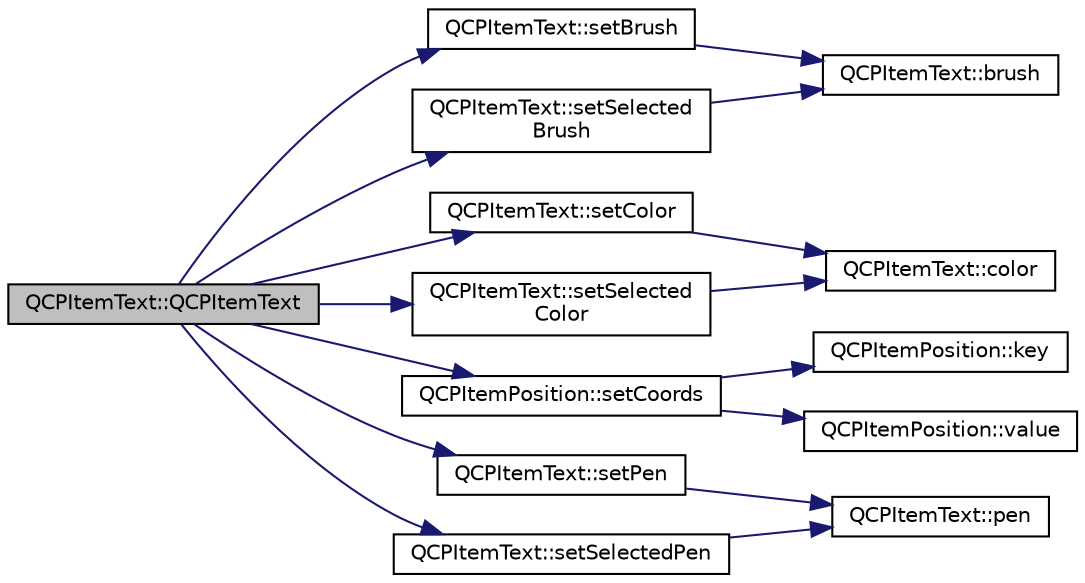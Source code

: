digraph "QCPItemText::QCPItemText"
{
 // LATEX_PDF_SIZE
  edge [fontname="Helvetica",fontsize="10",labelfontname="Helvetica",labelfontsize="10"];
  node [fontname="Helvetica",fontsize="10",shape=record];
  rankdir="LR";
  Node1 [label="QCPItemText::QCPItemText",height=0.2,width=0.4,color="black", fillcolor="grey75", style="filled", fontcolor="black",tooltip=" "];
  Node1 -> Node2 [color="midnightblue",fontsize="10",style="solid",fontname="Helvetica"];
  Node2 [label="QCPItemText::setBrush",height=0.2,width=0.4,color="black", fillcolor="white", style="filled",URL="$classQCPItemText.html#a1c7e131516df2ed8d941ef31240ded8e",tooltip=" "];
  Node2 -> Node3 [color="midnightblue",fontsize="10",style="solid",fontname="Helvetica"];
  Node3 [label="QCPItemText::brush",height=0.2,width=0.4,color="black", fillcolor="white", style="filled",URL="$classQCPItemText.html#a2600b9b419f17e2e2381f5ed8267da62",tooltip=" "];
  Node1 -> Node4 [color="midnightblue",fontsize="10",style="solid",fontname="Helvetica"];
  Node4 [label="QCPItemText::setColor",height=0.2,width=0.4,color="black", fillcolor="white", style="filled",URL="$classQCPItemText.html#aa51efc0841fe52da9eaf8aff6fc8a8b2",tooltip=" "];
  Node4 -> Node5 [color="midnightblue",fontsize="10",style="solid",fontname="Helvetica"];
  Node5 [label="QCPItemText::color",height=0.2,width=0.4,color="black", fillcolor="white", style="filled",URL="$classQCPItemText.html#a071ec7567ae4deae2262a5b861df7d54",tooltip=" "];
  Node1 -> Node6 [color="midnightblue",fontsize="10",style="solid",fontname="Helvetica"];
  Node6 [label="QCPItemPosition::setCoords",height=0.2,width=0.4,color="black", fillcolor="white", style="filled",URL="$classQCPItemPosition.html#aa988ba4e87ab684c9021017dcaba945f",tooltip=" "];
  Node6 -> Node7 [color="midnightblue",fontsize="10",style="solid",fontname="Helvetica"];
  Node7 [label="QCPItemPosition::key",height=0.2,width=0.4,color="black", fillcolor="white", style="filled",URL="$classQCPItemPosition.html#a6fc519f1b73722a8d0cff7d4d647407e",tooltip=" "];
  Node6 -> Node8 [color="midnightblue",fontsize="10",style="solid",fontname="Helvetica"];
  Node8 [label="QCPItemPosition::value",height=0.2,width=0.4,color="black", fillcolor="white", style="filled",URL="$classQCPItemPosition.html#acfcf86f840a7366a4299bff593d5d636",tooltip=" "];
  Node1 -> Node9 [color="midnightblue",fontsize="10",style="solid",fontname="Helvetica"];
  Node9 [label="QCPItemText::setPen",height=0.2,width=0.4,color="black", fillcolor="white", style="filled",URL="$classQCPItemText.html#a9b9ec6eea0eb0603977ff84d4c78d0a3",tooltip=" "];
  Node9 -> Node10 [color="midnightblue",fontsize="10",style="solid",fontname="Helvetica"];
  Node10 [label="QCPItemText::pen",height=0.2,width=0.4,color="black", fillcolor="white", style="filled",URL="$classQCPItemText.html#a7039d313069547682f28688448333979",tooltip=" "];
  Node1 -> Node11 [color="midnightblue",fontsize="10",style="solid",fontname="Helvetica"];
  Node11 [label="QCPItemText::setSelected\lBrush",height=0.2,width=0.4,color="black", fillcolor="white", style="filled",URL="$classQCPItemText.html#a6b8377eeb2af75eb9528422671ac16cb",tooltip=" "];
  Node11 -> Node3 [color="midnightblue",fontsize="10",style="solid",fontname="Helvetica"];
  Node1 -> Node12 [color="midnightblue",fontsize="10",style="solid",fontname="Helvetica"];
  Node12 [label="QCPItemText::setSelected\lColor",height=0.2,width=0.4,color="black", fillcolor="white", style="filled",URL="$classQCPItemText.html#ae7ba0bdb75c897b028388e45bfd435fa",tooltip=" "];
  Node12 -> Node5 [color="midnightblue",fontsize="10",style="solid",fontname="Helvetica"];
  Node1 -> Node13 [color="midnightblue",fontsize="10",style="solid",fontname="Helvetica"];
  Node13 [label="QCPItemText::setSelectedPen",height=0.2,width=0.4,color="black", fillcolor="white", style="filled",URL="$classQCPItemText.html#a291febe586f0da3f1c392e77bef4aa20",tooltip=" "];
  Node13 -> Node10 [color="midnightblue",fontsize="10",style="solid",fontname="Helvetica"];
}
